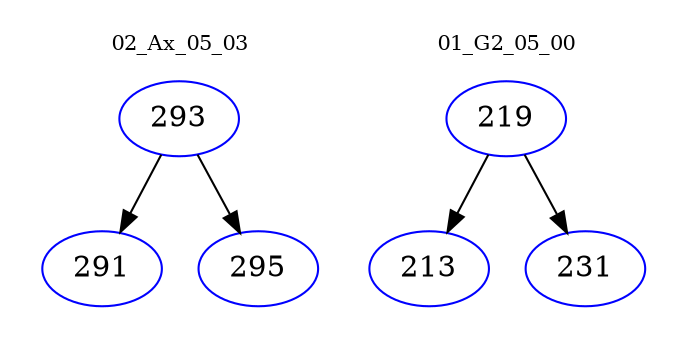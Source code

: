 digraph{
subgraph cluster_0 {
color = white
label = "02_Ax_05_03";
fontsize=10;
T0_293 [label="293", color="blue"]
T0_293 -> T0_291 [color="black"]
T0_291 [label="291", color="blue"]
T0_293 -> T0_295 [color="black"]
T0_295 [label="295", color="blue"]
}
subgraph cluster_1 {
color = white
label = "01_G2_05_00";
fontsize=10;
T1_219 [label="219", color="blue"]
T1_219 -> T1_213 [color="black"]
T1_213 [label="213", color="blue"]
T1_219 -> T1_231 [color="black"]
T1_231 [label="231", color="blue"]
}
}
